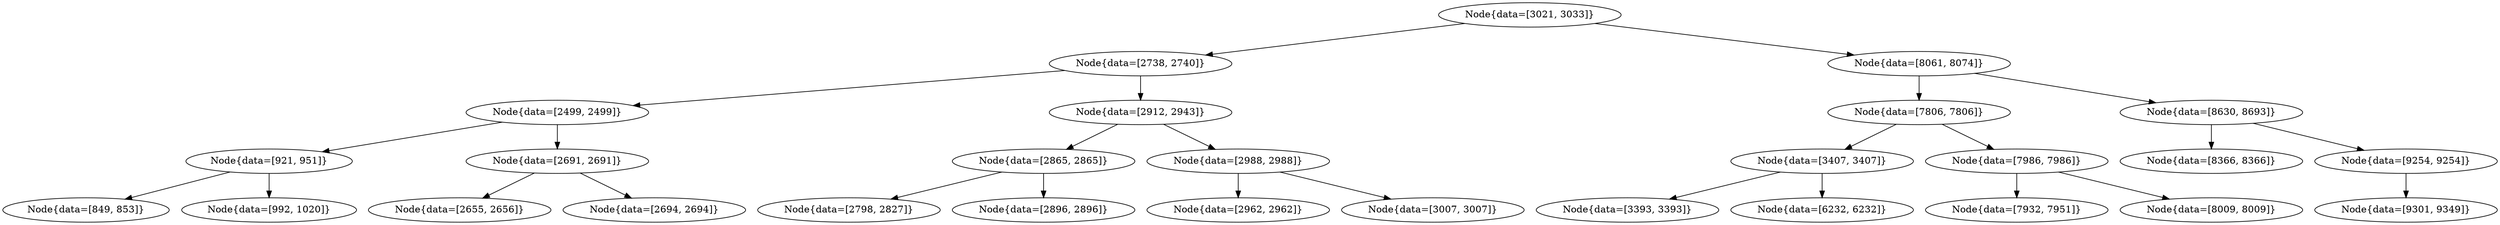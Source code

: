 digraph G{
1691429072 [label="Node{data=[3021, 3033]}"]
1691429072 -> 1333089542
1333089542 [label="Node{data=[2738, 2740]}"]
1333089542 -> 2027870409
2027870409 [label="Node{data=[2499, 2499]}"]
2027870409 -> 1567117654
1567117654 [label="Node{data=[921, 951]}"]
1567117654 -> 814900611
814900611 [label="Node{data=[849, 853]}"]
1567117654 -> 1437260786
1437260786 [label="Node{data=[992, 1020]}"]
2027870409 -> 1530677534
1530677534 [label="Node{data=[2691, 2691]}"]
1530677534 -> 1153515982
1153515982 [label="Node{data=[2655, 2656]}"]
1530677534 -> 1742506664
1742506664 [label="Node{data=[2694, 2694]}"]
1333089542 -> 1680517354
1680517354 [label="Node{data=[2912, 2943]}"]
1680517354 -> 1575446984
1575446984 [label="Node{data=[2865, 2865]}"]
1575446984 -> 325487755
325487755 [label="Node{data=[2798, 2827]}"]
1575446984 -> 283958661
283958661 [label="Node{data=[2896, 2896]}"]
1680517354 -> 565205642
565205642 [label="Node{data=[2988, 2988]}"]
565205642 -> 1207946845
1207946845 [label="Node{data=[2962, 2962]}"]
565205642 -> 1616515325
1616515325 [label="Node{data=[3007, 3007]}"]
1691429072 -> 380434822
380434822 [label="Node{data=[8061, 8074]}"]
380434822 -> 904631763
904631763 [label="Node{data=[7806, 7806]}"]
904631763 -> 215955477
215955477 [label="Node{data=[3407, 3407]}"]
215955477 -> 1009912971
1009912971 [label="Node{data=[3393, 3393]}"]
215955477 -> 1294185026
1294185026 [label="Node{data=[6232, 6232]}"]
904631763 -> 605020984
605020984 [label="Node{data=[7986, 7986]}"]
605020984 -> 1365604412
1365604412 [label="Node{data=[7932, 7951]}"]
605020984 -> 2099208399
2099208399 [label="Node{data=[8009, 8009]}"]
380434822 -> 763260044
763260044 [label="Node{data=[8630, 8693]}"]
763260044 -> 1991466040
1991466040 [label="Node{data=[8366, 8366]}"]
763260044 -> 216890954
216890954 [label="Node{data=[9254, 9254]}"]
216890954 -> 183664128
183664128 [label="Node{data=[9301, 9349]}"]
}